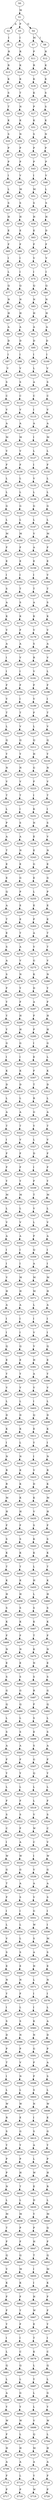 strict digraph  {
	S0 -> S1 [ label = M ];
	S1 -> S2 [ label = A ];
	S1 -> S3 [ label = P ];
	S1 -> S4 [ label = G ];
	S2 -> S5 [ label = I ];
	S3 -> S6 [ label = I ];
	S4 -> S7 [ label = M ];
	S4 -> S8 [ label = I ];
	S5 -> S9 [ label = R ];
	S6 -> S10 [ label = R ];
	S7 -> S11 [ label = P ];
	S8 -> S12 [ label = R ];
	S9 -> S13 [ label = R ];
	S10 -> S14 [ label = K ];
	S11 -> S15 [ label = R ];
	S12 -> S16 [ label = K ];
	S13 -> S17 [ label = K ];
	S14 -> S18 [ label = K ];
	S15 -> S19 [ label = K ];
	S16 -> S20 [ label = K ];
	S17 -> S21 [ label = S ];
	S18 -> S22 [ label = T ];
	S19 -> S23 [ label = K ];
	S20 -> S24 [ label = S ];
	S21 -> S25 [ label = T ];
	S22 -> S26 [ label = N ];
	S23 -> S27 [ label = P ];
	S24 -> S28 [ label = S ];
	S25 -> S29 [ label = K ];
	S26 -> S30 [ label = K ];
	S27 -> S31 [ label = K ];
	S28 -> S32 [ label = K ];
	S29 -> S33 [ label = S ];
	S30 -> S34 [ label = N ];
	S31 -> S35 [ label = S ];
	S32 -> S36 [ label = N ];
	S33 -> S37 [ label = P ];
	S34 -> S38 [ label = P ];
	S35 -> S39 [ label = P ];
	S36 -> S40 [ label = P ];
	S37 -> S41 [ label = P ];
	S38 -> S42 [ label = P ];
	S39 -> S43 [ label = P ];
	S40 -> S44 [ label = P ];
	S41 -> S45 [ label = I ];
	S42 -> S46 [ label = V ];
	S43 -> S47 [ label = I ];
	S44 -> S48 [ label = V ];
	S45 -> S49 [ label = L ];
	S46 -> S50 [ label = M ];
	S47 -> S51 [ label = M ];
	S48 -> S52 [ label = L ];
	S49 -> S53 [ label = S ];
	S50 -> S54 [ label = S ];
	S51 -> S55 [ label = S ];
	S52 -> S56 [ label = S ];
	S53 -> S57 [ label = H ];
	S54 -> S58 [ label = H ];
	S55 -> S59 [ label = H ];
	S56 -> S60 [ label = H ];
	S57 -> S61 [ label = E ];
	S58 -> S62 [ label = E ];
	S59 -> S63 [ label = E ];
	S60 -> S64 [ label = D ];
	S61 -> S65 [ label = F ];
	S62 -> S66 [ label = F ];
	S63 -> S67 [ label = F ];
	S64 -> S68 [ label = F ];
	S65 -> S69 [ label = I ];
	S66 -> S70 [ label = I ];
	S67 -> S71 [ label = V ];
	S68 -> S72 [ label = V ];
	S69 -> S73 [ label = L ];
	S70 -> S74 [ label = I ];
	S71 -> S75 [ label = I ];
	S72 -> S76 [ label = I ];
	S73 -> S77 [ label = Q ];
	S74 -> S78 [ label = Q ];
	S75 -> S79 [ label = Q ];
	S76 -> S80 [ label = Q ];
	S77 -> S81 [ label = N ];
	S78 -> S82 [ label = N ];
	S79 -> S83 [ label = N ];
	S80 -> S84 [ label = N ];
	S81 -> S85 [ label = H ];
	S82 -> S86 [ label = H ];
	S83 -> S87 [ label = H ];
	S84 -> S88 [ label = H ];
	S85 -> S89 [ label = A ];
	S86 -> S90 [ label = A ];
	S87 -> S91 [ label = A ];
	S88 -> S92 [ label = A ];
	S89 -> S93 [ label = D ];
	S90 -> S94 [ label = D ];
	S91 -> S95 [ label = D ];
	S92 -> S96 [ label = D ];
	S93 -> S97 [ label = I ];
	S94 -> S98 [ label = I ];
	S95 -> S99 [ label = I ];
	S96 -> S100 [ label = I ];
	S97 -> S101 [ label = V ];
	S98 -> S102 [ label = V ];
	S99 -> S103 [ label = L ];
	S100 -> S104 [ label = V ];
	S101 -> S105 [ label = S ];
	S102 -> S106 [ label = S ];
	S103 -> S107 [ label = A ];
	S104 -> S108 [ label = S ];
	S105 -> S109 [ label = C ];
	S106 -> S110 [ label = C ];
	S107 -> S111 [ label = C ];
	S108 -> S112 [ label = C ];
	S109 -> S113 [ label = V ];
	S110 -> S114 [ label = V ];
	S111 -> S115 [ label = I ];
	S112 -> S116 [ label = V ];
	S113 -> S117 [ label = A ];
	S114 -> S118 [ label = A ];
	S115 -> S119 [ label = A ];
	S116 -> S120 [ label = A ];
	S117 -> S121 [ label = M ];
	S118 -> S122 [ label = M ];
	S119 -> S123 [ label = I ];
	S120 -> S124 [ label = M ];
	S121 -> S125 [ label = V ];
	S122 -> S126 [ label = V ];
	S123 -> S127 [ label = L ];
	S124 -> S128 [ label = L ];
	S125 -> S129 [ label = F ];
	S126 -> S130 [ label = F ];
	S127 -> S131 [ label = I ];
	S128 -> S132 [ label = F ];
	S129 -> S133 [ label = L ];
	S130 -> S134 [ label = L ];
	S131 -> S135 [ label = V ];
	S132 -> S136 [ label = L ];
	S133 -> S137 [ label = L ];
	S134 -> S138 [ label = L ];
	S135 -> S139 [ label = L ];
	S136 -> S140 [ label = L ];
	S137 -> S141 [ label = G ];
	S138 -> S142 [ label = G ];
	S139 -> S143 [ label = G ];
	S140 -> S144 [ label = G ];
	S141 -> S145 [ label = L ];
	S142 -> S146 [ label = L ];
	S143 -> S147 [ label = L ];
	S144 -> S148 [ label = L ];
	S145 -> S149 [ label = M ];
	S146 -> S150 [ label = M ];
	S147 -> S151 [ label = V ];
	S148 -> S152 [ label = M ];
	S149 -> S153 [ label = F ];
	S150 -> S154 [ label = F ];
	S151 -> S155 [ label = A ];
	S152 -> S156 [ label = F ];
	S153 -> S157 [ label = E ];
	S154 -> S158 [ label = E ];
	S155 -> S159 [ label = E ];
	S156 -> S160 [ label = E ];
	S157 -> S161 [ label = I ];
	S158 -> S162 [ label = I ];
	S159 -> S163 [ label = I ];
	S160 -> S164 [ label = V ];
	S161 -> S165 [ label = S ];
	S162 -> S166 [ label = T ];
	S163 -> S167 [ label = T ];
	S164 -> S168 [ label = T ];
	S165 -> S169 [ label = A ];
	S166 -> S170 [ label = S ];
	S167 -> S171 [ label = A ];
	S168 -> S172 [ label = S ];
	S169 -> S173 [ label = K ];
	S170 -> S174 [ label = K ];
	S171 -> S175 [ label = K ];
	S172 -> S176 [ label = K ];
	S173 -> S177 [ label = V ];
	S174 -> S178 [ label = F ];
	S175 -> S179 [ label = V ];
	S176 -> S180 [ label = V ];
	S177 -> S181 [ label = A ];
	S178 -> S182 [ label = A ];
	S179 -> S183 [ label = S ];
	S180 -> S184 [ label = A ];
	S181 -> S185 [ label = I ];
	S182 -> S186 [ label = V ];
	S183 -> S187 [ label = R ];
	S184 -> S188 [ label = V ];
	S185 -> S189 [ label = I ];
	S186 -> S190 [ label = I ];
	S187 -> S191 [ label = V ];
	S188 -> S192 [ label = L ];
	S189 -> S193 [ label = F ];
	S190 -> S194 [ label = F ];
	S191 -> S195 [ label = F ];
	S192 -> S196 [ label = F ];
	S193 -> S197 [ label = V ];
	S194 -> S198 [ label = I ];
	S195 -> S199 [ label = V ];
	S196 -> S200 [ label = I ];
	S197 -> S201 [ label = T ];
	S198 -> S202 [ label = T ];
	S199 -> S203 [ label = F ];
	S200 -> S204 [ label = T ];
	S201 -> S205 [ label = L ];
	S202 -> S206 [ label = V ];
	S203 -> S207 [ label = L ];
	S204 -> S208 [ label = V ];
	S205 -> S209 [ label = Q ];
	S206 -> S210 [ label = Q ];
	S207 -> S211 [ label = Q ];
	S208 -> S212 [ label = Q ];
	S209 -> S213 [ label = Y ];
	S210 -> S214 [ label = Y ];
	S211 -> S215 [ label = H ];
	S212 -> S216 [ label = Y ];
	S213 -> S217 [ label = N ];
	S214 -> S218 [ label = N ];
	S215 -> S219 [ label = G ];
	S216 -> S220 [ label = N ];
	S217 -> S221 [ label = V ];
	S218 -> S222 [ label = V ];
	S219 -> S223 [ label = F ];
	S220 -> S224 [ label = V ];
	S221 -> S225 [ label = T ];
	S222 -> S226 [ label = T ];
	S223 -> S227 [ label = I ];
	S224 -> S228 [ label = T ];
	S225 -> S229 [ label = L ];
	S226 -> S230 [ label = I ];
	S227 -> S231 [ label = K ];
	S228 -> S232 [ label = I ];
	S229 -> S233 [ label = P ];
	S230 -> S234 [ label = S ];
	S231 -> S235 [ label = N ];
	S232 -> S236 [ label = S ];
	S233 -> S237 [ label = A ];
	S234 -> S238 [ label = A ];
	S235 -> S239 [ label = E ];
	S236 -> S240 [ label = V ];
	S237 -> S241 [ label = T ];
	S238 -> S242 [ label = N ];
	S239 -> S243 [ label = E ];
	S240 -> S244 [ label = N ];
	S241 -> S245 [ label = E ];
	S242 -> S246 [ label = E ];
	S243 -> S247 [ label = G ];
	S244 -> S248 [ label = E ];
	S245 -> S249 [ label = E ];
	S246 -> S250 [ label = G ];
	S247 -> S251 [ label = E ];
	S248 -> S252 [ label = G ];
	S249 -> S253 [ label = Q ];
	S250 -> S254 [ label = P ];
	S251 -> S255 [ label = L ];
	S252 -> S256 [ label = P ];
	S253 -> S257 [ label = A ];
	S254 -> S258 [ label = E ];
	S255 -> S259 [ label = E ];
	S256 -> S260 [ label = E ];
	S257 -> S261 [ label = T ];
	S258 -> S262 [ label = E ];
	S259 -> S263 [ label = P ];
	S260 -> S264 [ label = E ];
	S261 -> S265 [ label = E ];
	S262 -> S266 [ label = T ];
	S263 -> S267 [ label = A ];
	S264 -> S268 [ label = T ];
	S265 -> S269 [ label = S ];
	S266 -> S270 [ label = A ];
	S267 -> S271 [ label = V ];
	S268 -> S272 [ label = T ];
	S269 -> S273 [ label = A ];
	S270 -> S274 [ label = V ];
	S271 -> S275 [ label = G ];
	S272 -> S276 [ label = V ];
	S273 -> S277 [ label = S ];
	S274 -> S278 [ label = N ];
	S275 -> S279 [ label = K ];
	S276 -> S280 [ label = N ];
	S277 -> S281 [ label = F ];
	S278 -> S282 [ label = Y ];
	S279 -> S283 [ label = D ];
	S280 -> S284 [ label = Y ];
	S281 -> S285 [ label = Y ];
	S282 -> S286 [ label = F ];
	S283 -> S287 [ label = A ];
	S284 -> S288 [ label = F ];
	S285 -> S289 [ label = Y ];
	S286 -> S290 [ label = H ];
	S287 -> S291 [ label = F ];
	S288 -> S292 [ label = H ];
	S289 -> S293 [ label = Y ];
	S290 -> S294 [ label = H ];
	S291 -> S295 [ label = P ];
	S292 -> S296 [ label = H ];
	S293 -> S297 [ label = G ];
	S294 -> S298 [ label = G ];
	S295 -> S299 [ label = I ];
	S296 -> S300 [ label = G ];
	S297 -> S301 [ label = I ];
	S298 -> S302 [ label = I ];
	S299 -> S303 [ label = E ];
	S300 -> S304 [ label = L ];
	S301 -> S305 [ label = K ];
	S302 -> S306 [ label = K ];
	S303 -> S307 [ label = F ];
	S304 -> S308 [ label = K ];
	S305 -> S309 [ label = D ];
	S306 -> S310 [ label = D ];
	S307 -> S311 [ label = T ];
	S308 -> S312 [ label = D ];
	S309 -> S313 [ label = L ];
	S310 -> S314 [ label = L ];
	S311 -> S315 [ label = R ];
	S312 -> S316 [ label = L ];
	S313 -> S317 [ label = A ];
	S314 -> S318 [ label = A ];
	S315 -> S319 [ label = G ];
	S316 -> S320 [ label = A ];
	S317 -> S321 [ label = T ];
	S318 -> S322 [ label = T ];
	S319 -> S323 [ label = Y ];
	S320 -> S324 [ label = T ];
	S321 -> S325 [ label = I ];
	S322 -> S326 [ label = V ];
	S323 -> S327 [ label = L ];
	S324 -> S328 [ label = V ];
	S325 -> S329 [ label = F ];
	S326 -> S330 [ label = F ];
	S327 -> S331 [ label = D ];
	S328 -> S332 [ label = F ];
	S329 -> S333 [ label = F ];
	S330 -> S334 [ label = F ];
	S331 -> S335 [ label = I ];
	S332 -> S336 [ label = F ];
	S333 -> S337 [ label = Y ];
	S334 -> S338 [ label = Y ];
	S335 -> S339 [ label = F ];
	S336 -> S340 [ label = Y ];
	S337 -> S341 [ label = M ];
	S338 -> S342 [ label = M ];
	S339 -> S343 [ label = T ];
	S340 -> S344 [ label = M ];
	S341 -> S345 [ label = L ];
	S342 -> S346 [ label = L ];
	S343 -> S347 [ label = V ];
	S344 -> S348 [ label = L ];
	S345 -> S349 [ label = V ];
	S346 -> S350 [ label = V ];
	S347 -> S351 [ label = L ];
	S348 -> S352 [ label = V ];
	S349 -> S353 [ label = A ];
	S350 -> S354 [ label = A ];
	S351 -> S355 [ label = F ];
	S352 -> S356 [ label = A ];
	S353 -> S357 [ label = I ];
	S354 -> S358 [ label = I ];
	S355 -> S359 [ label = Q ];
	S356 -> S360 [ label = I ];
	S357 -> S361 [ label = I ];
	S358 -> S362 [ label = I ];
	S359 -> S363 [ label = A ];
	S360 -> S364 [ label = I ];
	S361 -> S365 [ label = V ];
	S362 -> S366 [ label = M ];
	S363 -> S367 [ label = M ];
	S364 -> S368 [ label = M ];
	S365 -> S369 [ label = H ];
	S366 -> S370 [ label = H ];
	S367 -> S371 [ label = M ];
	S368 -> S372 [ label = H ];
	S369 -> S373 [ label = A ];
	S370 -> S374 [ label = A ];
	S371 -> S375 [ label = L ];
	S372 -> S376 [ label = A ];
	S373 -> S377 [ label = I ];
	S374 -> S378 [ label = I ];
	S375 -> S379 [ label = I ];
	S376 -> S380 [ label = I ];
	S377 -> S381 [ label = I ];
	S378 -> S382 [ label = I ];
	S379 -> S383 [ label = V ];
	S380 -> S384 [ label = I ];
	S381 -> S385 [ label = Q ];
	S382 -> S386 [ label = Q ];
	S383 -> S387 [ label = V ];
	S384 -> S388 [ label = Q ];
	S385 -> S389 [ label = E ];
	S386 -> S390 [ label = E ];
	S387 -> S391 [ label = H ];
	S388 -> S392 [ label = E ];
	S389 -> S393 [ label = Y ];
	S390 -> S394 [ label = Y ];
	S391 -> S395 [ label = A ];
	S392 -> S396 [ label = Y ];
	S393 -> S397 [ label = V ];
	S394 -> S398 [ label = V ];
	S395 -> S399 [ label = V ];
	S396 -> S400 [ label = V ];
	S397 -> S401 [ label = L ];
	S398 -> S402 [ label = L ];
	S399 -> S403 [ label = I ];
	S400 -> S404 [ label = L ];
	S401 -> S405 [ label = D ];
	S402 -> S406 [ label = D ];
	S403 -> S407 [ label = Q ];
	S404 -> S408 [ label = D ];
	S405 -> S409 [ label = K ];
	S406 -> S410 [ label = K ];
	S407 -> S411 [ label = E ];
	S408 -> S412 [ label = K ];
	S409 -> S413 [ label = I ];
	S410 -> S414 [ label = L ];
	S411 -> S415 [ label = Y ];
	S412 -> S416 [ label = I ];
	S413 -> S417 [ label = N ];
	S414 -> S418 [ label = N ];
	S415 -> S419 [ label = I ];
	S416 -> S420 [ label = N ];
	S417 -> S421 [ label = R ];
	S418 -> S422 [ label = K ];
	S419 -> S423 [ label = V ];
	S420 -> S424 [ label = R ];
	S421 -> S425 [ label = R ];
	S422 -> S426 [ label = K ];
	S423 -> S427 [ label = D ];
	S424 -> S428 [ label = K ];
	S425 -> S429 [ label = M ];
	S426 -> S430 [ label = K ];
	S427 -> S431 [ label = K ];
	S428 -> S432 [ label = M ];
	S429 -> S433 [ label = H ];
	S430 -> S434 [ label = H ];
	S431 -> S435 [ label = V ];
	S432 -> S436 [ label = H ];
	S433 -> S437 [ label = F ];
	S434 -> S438 [ label = F ];
	S435 -> S439 [ label = S ];
	S436 -> S440 [ label = F ];
	S437 -> S441 [ label = S ];
	S438 -> S442 [ label = S ];
	S439 -> S443 [ label = K ];
	S440 -> S444 [ label = S ];
	S441 -> S445 [ label = K ];
	S442 -> S446 [ label = K ];
	S443 -> S447 [ label = K ];
	S444 -> S448 [ label = K ];
	S445 -> S449 [ label = T ];
	S446 -> S450 [ label = T ];
	S447 -> S451 [ label = L ];
	S448 -> S452 [ label = T ];
	S449 -> S453 [ label = K ];
	S450 -> S454 [ label = K ];
	S451 -> S455 [ label = H ];
	S452 -> S456 [ label = K ];
	S453 -> S457 [ label = H ];
	S454 -> S458 [ label = H ];
	S455 -> S459 [ label = L ];
	S456 -> S460 [ label = H ];
	S457 -> S461 [ label = S ];
	S458 -> S462 [ label = S ];
	S459 -> S463 [ label = S ];
	S460 -> S464 [ label = S ];
	S461 -> S465 [ label = K ];
	S462 -> S466 [ label = K ];
	S463 -> S467 [ label = K ];
	S464 -> S468 [ label = K ];
	S465 -> S469 [ label = F ];
	S466 -> S470 [ label = F ];
	S467 -> S471 [ label = T ];
	S468 -> S472 [ label = F ];
	S469 -> S473 [ label = N ];
	S470 -> S474 [ label = N ];
	S471 -> S475 [ label = K ];
	S472 -> S476 [ label = N ];
	S473 -> S477 [ label = E ];
	S474 -> S478 [ label = E ];
	S475 -> S479 [ label = N ];
	S476 -> S480 [ label = E ];
	S477 -> S481 [ label = S ];
	S478 -> S482 [ label = S ];
	S479 -> S483 [ label = S ];
	S480 -> S484 [ label = S ];
	S481 -> S485 [ label = G ];
	S482 -> S486 [ label = G ];
	S483 -> S487 [ label = R ];
	S484 -> S488 [ label = G ];
	S485 -> S489 [ label = Q ];
	S486 -> S490 [ label = Q ];
	S487 -> S491 [ label = F ];
	S488 -> S492 [ label = Q ];
	S489 -> S493 [ label = L ];
	S490 -> S494 [ label = L ];
	S491 -> S495 [ label = S ];
	S492 -> S496 [ label = L ];
	S493 -> S497 [ label = S ];
	S494 -> S498 [ label = S ];
	S495 -> S499 [ label = E ];
	S496 -> S500 [ label = S ];
	S497 -> S501 [ label = A ];
	S498 -> S502 [ label = A ];
	S499 -> S503 [ label = S ];
	S500 -> S504 [ label = A ];
	S501 -> S505 [ label = F ];
	S502 -> S506 [ label = F ];
	S503 -> S507 [ label = G ];
	S504 -> S508 [ label = F ];
	S505 -> S509 [ label = Y ];
	S506 -> S510 [ label = Y ];
	S507 -> S511 [ label = Q ];
	S508 -> S512 [ label = Y ];
	S509 -> S513 [ label = L ];
	S510 -> S514 [ label = L ];
	S511 -> S515 [ label = L ];
	S512 -> S516 [ label = L ];
	S513 -> S517 [ label = F ];
	S514 -> S518 [ label = F ];
	S515 -> S519 [ label = L ];
	S516 -> S520 [ label = F ];
	S517 -> S521 [ label = S ];
	S518 -> S522 [ label = S ];
	S519 -> S523 [ label = V ];
	S520 -> S524 [ label = S ];
	S521 -> S525 [ label = C ];
	S522 -> S526 [ label = F ];
	S523 -> S527 [ label = W ];
	S524 -> S528 [ label = C ];
	S525 -> S529 [ label = I ];
	S526 -> S530 [ label = A ];
	S527 -> S531 [ label = C ];
	S528 -> S532 [ label = V ];
	S529 -> S533 [ label = W ];
	S530 -> S534 [ label = W ];
	S531 -> S535 [ label = I ];
	S532 -> S536 [ label = W ];
	S533 -> S537 [ label = G ];
	S534 -> S538 [ label = G ];
	S535 -> S539 [ label = V ];
	S536 -> S540 [ label = G ];
	S537 -> S541 [ label = T ];
	S538 -> S542 [ label = A ];
	S539 -> S543 [ label = A ];
	S540 -> S544 [ label = A ];
	S541 -> S545 [ label = F ];
	S542 -> S546 [ label = S ];
	S543 -> S547 [ label = V ];
	S544 -> S548 [ label = S ];
	S545 -> S549 [ label = I ];
	S546 -> S550 [ label = I ];
	S547 -> S551 [ label = G ];
	S548 -> S552 [ label = I ];
	S549 -> S553 [ label = L ];
	S550 -> S554 [ label = L ];
	S551 -> S555 [ label = W ];
	S552 -> S556 [ label = I ];
	S553 -> S557 [ label = V ];
	S554 -> S558 [ label = L ];
	S555 -> S559 [ label = S ];
	S556 -> S560 [ label = M ];
	S557 -> S561 [ label = S ];
	S558 -> S562 [ label = S ];
	S559 -> S563 [ label = A ];
	S560 -> S564 [ label = S ];
	S561 -> S565 [ label = E ];
	S562 -> S566 [ label = E ];
	S563 -> S567 [ label = H ];
	S564 -> S568 [ label = E ];
	S565 -> S569 [ label = N ];
	S566 -> S570 [ label = N ];
	S567 -> S571 [ label = L ];
	S568 -> S572 [ label = N ];
	S569 -> S573 [ label = Y ];
	S570 -> S574 [ label = F ];
	S571 -> S575 [ label = I ];
	S572 -> S576 [ label = I ];
	S573 -> S577 [ label = I ];
	S574 -> S578 [ label = L ];
	S575 -> S579 [ label = I ];
	S576 -> S580 [ label = L ];
	S577 -> S581 [ label = S ];
	S578 -> S582 [ label = S ];
	S579 -> S583 [ label = K ];
	S580 -> S584 [ label = A ];
	S581 -> S585 [ label = D ];
	S582 -> S586 [ label = N ];
	S583 -> S587 [ label = N ];
	S584 -> S588 [ label = D ];
	S585 -> S589 [ label = P ];
	S586 -> S590 [ label = P ];
	S587 -> S591 [ label = G ];
	S588 -> S592 [ label = P ];
	S589 -> S593 [ label = T ];
	S590 -> S594 [ label = V ];
	S591 -> S595 [ label = F ];
	S592 -> S596 [ label = A ];
	S593 -> S597 [ label = I ];
	S594 -> S598 [ label = N ];
	S595 -> S599 [ label = F ];
	S596 -> S600 [ label = S ];
	S597 -> S601 [ label = L ];
	S598 -> S602 [ label = L ];
	S599 -> S603 [ label = S ];
	S600 -> S604 [ label = L ];
	S601 -> S605 [ label = W ];
	S602 -> S606 [ label = W ];
	S603 -> S607 [ label = N ];
	S604 -> S608 [ label = W ];
	S605 -> S609 [ label = R ];
	S606 -> S610 [ label = E ];
	S607 -> S611 [ label = I ];
	S608 -> S612 [ label = E ];
	S609 -> S613 [ label = S ];
	S610 -> S614 [ label = G ];
	S611 -> S615 [ label = S ];
	S612 -> S616 [ label = G ];
	S613 -> S617 [ label = Y ];
	S614 -> S618 [ label = Y ];
	S615 -> S619 [ label = A ];
	S616 -> S620 [ label = Y ];
	S617 -> S621 [ label = P ];
	S618 -> S622 [ label = P ];
	S619 -> S623 [ label = L ];
	S620 -> S624 [ label = P ];
	S621 -> S625 [ label = P ];
	S622 -> S626 [ label = H ];
	S623 -> S627 [ label = W ];
	S624 -> S628 [ label = H ];
	S625 -> S629 [ label = N ];
	S626 -> S630 [ label = T ];
	S627 -> S631 [ label = E ];
	S628 -> S632 [ label = R ];
	S629 -> S633 [ label = L ];
	S630 -> S634 [ label = L ];
	S631 -> S635 [ label = D ];
	S632 -> S636 [ label = L ];
	S633 -> S637 [ label = M ];
	S634 -> S638 [ label = M ];
	S635 -> S639 [ label = Y ];
	S636 -> S640 [ label = M ];
	S637 -> S641 [ label = T ];
	S638 -> S642 [ label = P ];
	S639 -> S643 [ label = P ];
	S640 -> S644 [ label = Q ];
	S641 -> S645 [ label = F ];
	S642 -> S646 [ label = F ];
	S643 -> S647 [ label = H ];
	S644 -> S648 [ label = F ];
	S645 -> S649 [ label = Q ];
	S646 -> S650 [ label = Q ];
	S647 -> S651 [ label = T ];
	S648 -> S652 [ label = Q ];
	S649 -> S653 [ label = V ];
	S650 -> S654 [ label = M ];
	S651 -> S655 [ label = I ];
	S652 -> S656 [ label = M ];
	S653 -> S657 [ label = K ];
	S654 -> S658 [ label = K ];
	S655 -> S659 [ label = I ];
	S656 -> S660 [ label = K ];
	S657 -> S661 [ label = F ];
	S658 -> S662 [ label = F ];
	S659 -> S663 [ label = H ];
	S660 -> S664 [ label = F ];
	S661 -> S665 [ label = F ];
	S662 -> S666 [ label = Y ];
	S663 -> S667 [ label = W ];
	S664 -> S668 [ label = F ];
	S665 -> S669 [ label = Y ];
	S666 -> S670 [ label = F ];
	S667 -> S671 [ label = E ];
	S668 -> S672 [ label = Y ];
	S669 -> S673 [ label = I ];
	S670 -> S674 [ label = I ];
	S671 -> S675 [ label = T ];
	S672 -> S676 [ label = I ];
	S673 -> S677 [ label = L ];
	S674 -> S678 [ label = C ];
	S675 -> S679 [ label = K ];
	S676 -> S680 [ label = C ];
	S677 -> S681 [ label = Q ];
	S678 -> S682 [ label = Q ];
	S679 -> S683 [ label = L ];
	S680 -> S684 [ label = Q ];
	S681 -> S685 [ label = L ];
	S682 -> S686 [ label = L ];
	S683 -> S687 [ label = Y ];
	S684 -> S688 [ label = L ];
	S685 -> S689 [ label = A ];
	S686 -> S690 [ label = G ];
	S687 -> S691 [ label = L ];
	S688 -> S692 [ label = G ];
	S689 -> S693 [ label = Y ];
	S690 -> S694 [ label = Y ];
	S691 -> S695 [ label = L ];
	S692 -> S696 [ label = Y ];
	S693 -> S697 [ label = W ];
	S694 -> S698 [ label = W ];
	S695 -> S699 [ label = V ];
	S696 -> S700 [ label = W ];
	S697 -> S701 [ label = F ];
	S698 -> S702 [ label = L ];
	S699 -> S703 [ label = Q ];
	S700 -> S704 [ label = L ];
	S701 -> S705 [ label = H ];
	S702 -> S706 [ label = H ];
	S703 -> S707 [ label = M ];
	S704 -> S708 [ label = H ];
	S705 -> S709 [ label = A ];
	S706 -> S710 [ label = A ];
	S707 -> S711 [ label = A ];
	S708 -> S712 [ label = A ];
	S709 -> S713 [ label = F ];
	S710 -> S714 [ label = L ];
	S711 -> S715 [ label = Y ];
	S712 -> S716 [ label = F ];
	S713 -> S717 [ label = P ];
	S714 -> S718 [ label = P ];
	S715 -> S719 [ label = W ];
	S716 -> S720 [ label = P ];
}
